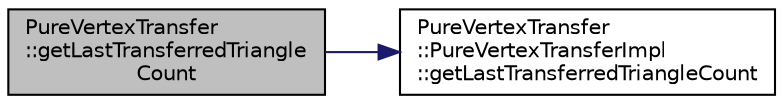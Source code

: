 digraph "PureVertexTransfer::getLastTransferredTriangleCount"
{
 // LATEX_PDF_SIZE
  edge [fontname="Helvetica",fontsize="10",labelfontname="Helvetica",labelfontsize="10"];
  node [fontname="Helvetica",fontsize="10",shape=record];
  rankdir="LR";
  Node1 [label="PureVertexTransfer\l::getLastTransferredTriangle\lCount",height=0.2,width=0.4,color="black", fillcolor="grey75", style="filled", fontcolor="black",tooltip="Gets the number of triangles sent to graphics pipeline by the last transferVertices() call."];
  Node1 -> Node2 [color="midnightblue",fontsize="10",style="solid",fontname="Helvetica"];
  Node2 [label="PureVertexTransfer\l::PureVertexTransferImpl\l::getLastTransferredTriangleCount",height=0.2,width=0.4,color="black", fillcolor="white", style="filled",URL="$class_pure_vertex_transfer_1_1_pure_vertex_transfer_impl.html#a8abd46b6818113d9c0f8f3dcb5c855fa",tooltip=" "];
}
